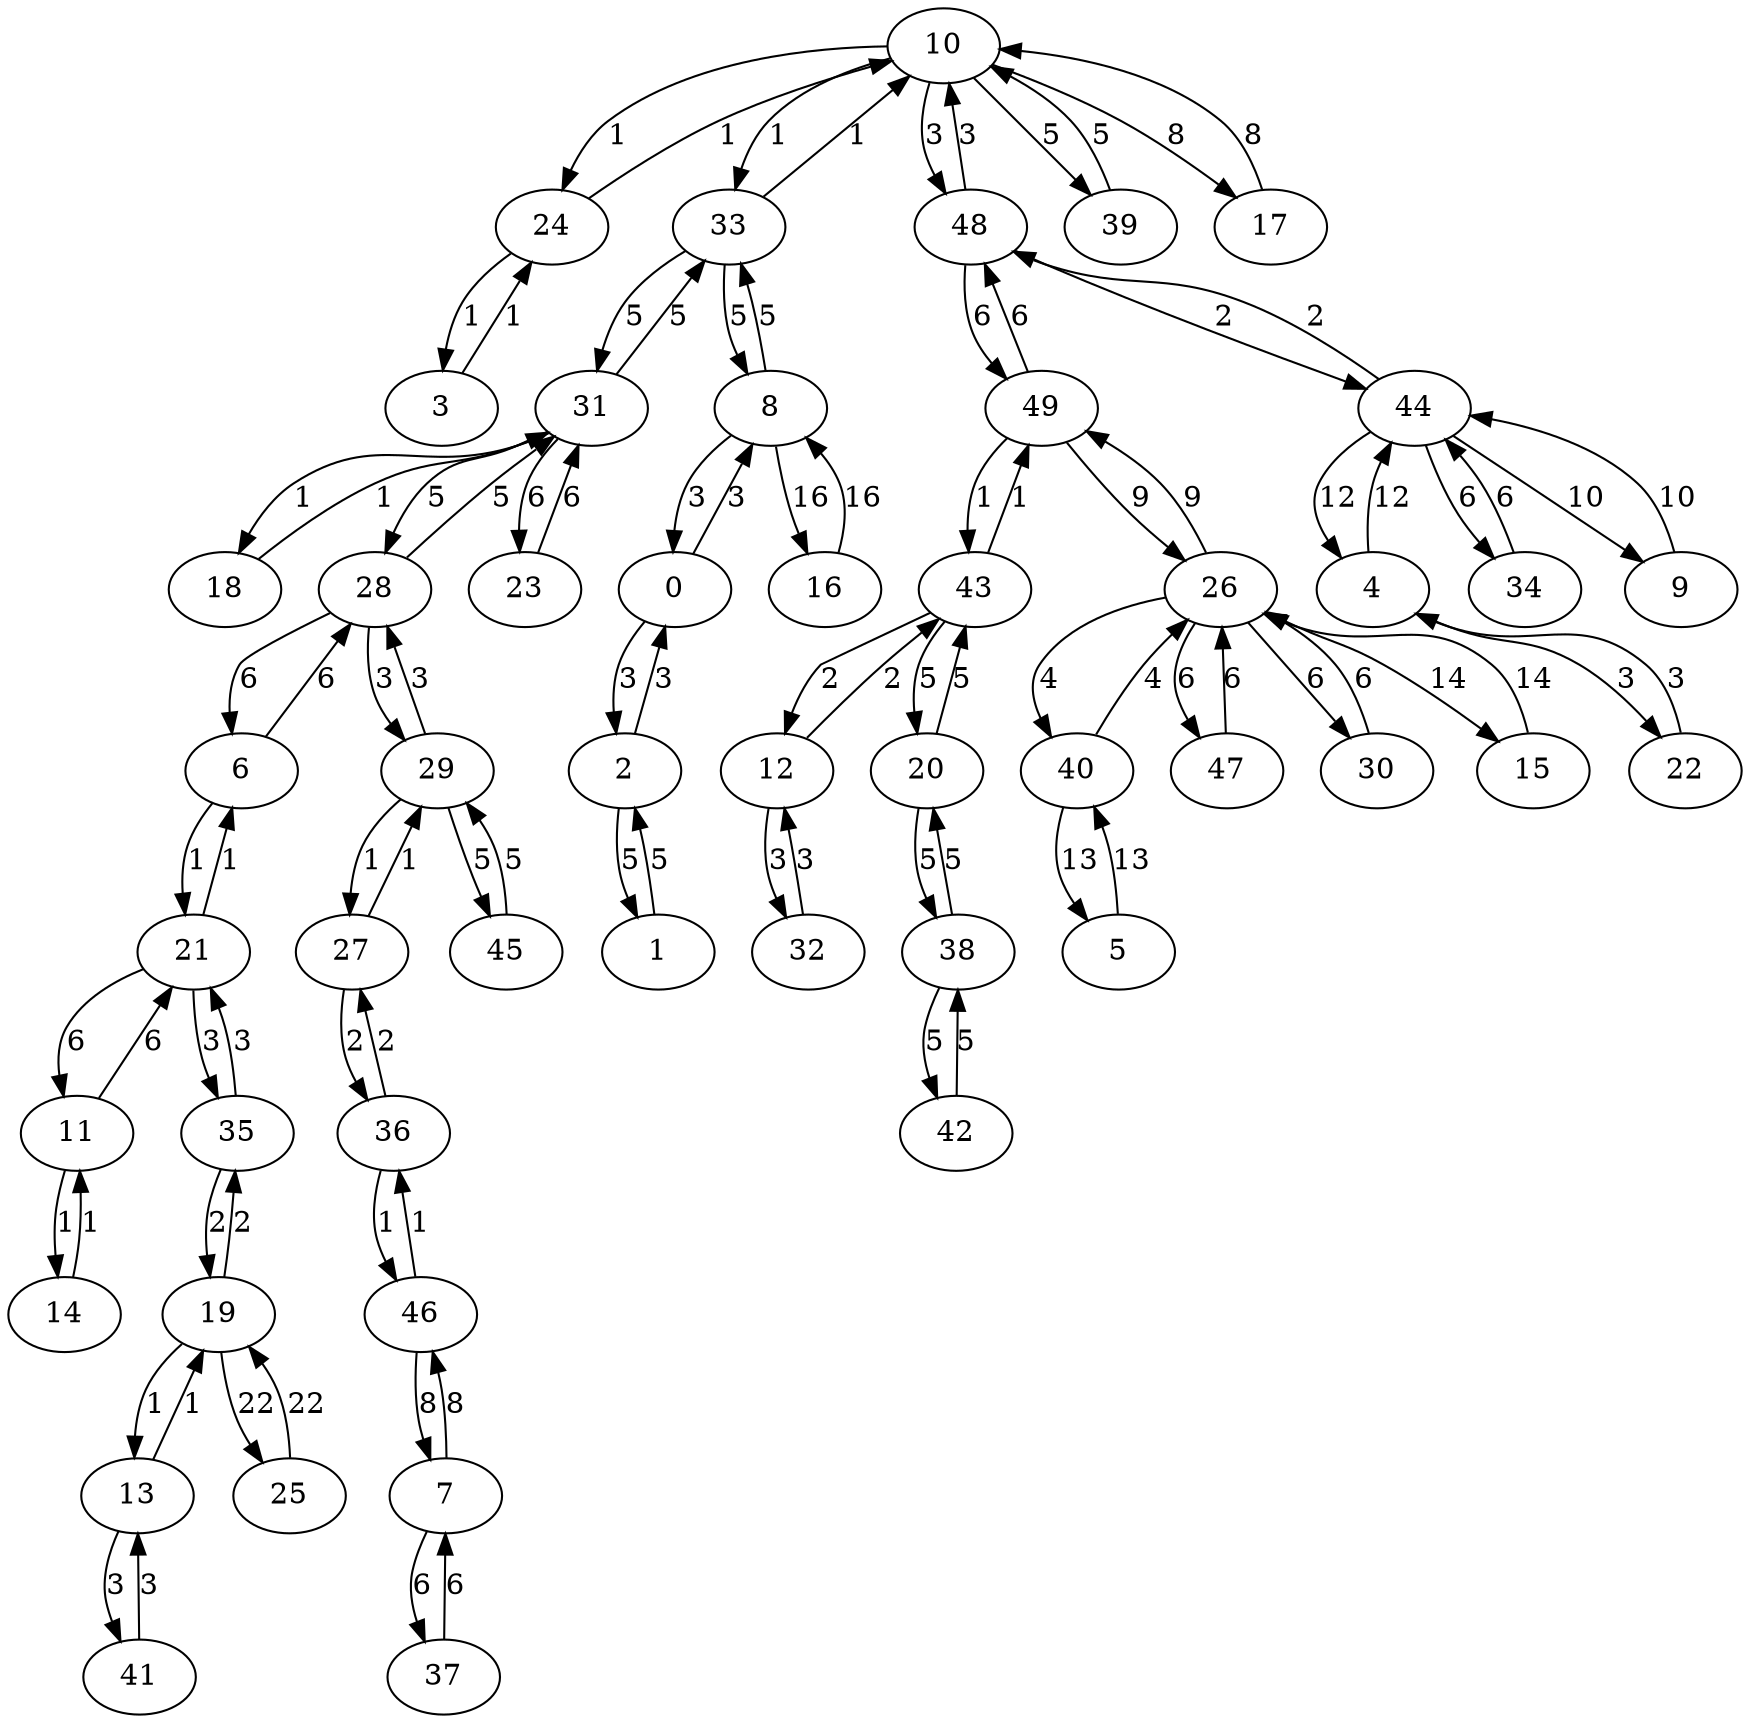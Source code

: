 digraph Gilbert50_KDMST {
10;24;49;43;13;19;46;36;14;11;33;21;6;18;31;3;27;29;48;44;35;12;0;8;28;2;32;4;22;41;26;40;1;45;20;38;42;39;7;37;34;47;30;23;17;9;5;15;16;25;10 -> 24 [label = 1];
24 -> 10 [label = 1];
49 -> 43 [label = 1];
43 -> 49 [label = 1];
13 -> 19 [label = 1];
19 -> 13 [label = 1];
46 -> 36 [label = 1];
36 -> 46 [label = 1];
14 -> 11 [label = 1];
11 -> 14 [label = 1];
10 -> 33 [label = 1];
33 -> 10 [label = 1];
21 -> 6 [label = 1];
6 -> 21 [label = 1];
18 -> 31 [label = 1];
31 -> 18 [label = 1];
3 -> 24 [label = 1];
24 -> 3 [label = 1];
27 -> 29 [label = 1];
29 -> 27 [label = 1];
36 -> 27 [label = 2];
27 -> 36 [label = 2];
48 -> 44 [label = 2];
44 -> 48 [label = 2];
35 -> 19 [label = 2];
19 -> 35 [label = 2];
12 -> 43 [label = 2];
43 -> 12 [label = 2];
0 -> 8 [label = 3];
8 -> 0 [label = 3];
29 -> 28 [label = 3];
28 -> 29 [label = 3];
2 -> 0 [label = 3];
0 -> 2 [label = 3];
32 -> 12 [label = 3];
12 -> 32 [label = 3];
4 -> 22 [label = 3];
22 -> 4 [label = 3];
48 -> 10 [label = 3];
10 -> 48 [label = 3];
13 -> 41 [label = 3];
41 -> 13 [label = 3];
35 -> 21 [label = 3];
21 -> 35 [label = 3];
26 -> 40 [label = 4];
40 -> 26 [label = 4];
1 -> 2 [label = 5];
2 -> 1 [label = 5];
29 -> 45 [label = 5];
45 -> 29 [label = 5];
8 -> 33 [label = 5];
33 -> 8 [label = 5];
20 -> 43 [label = 5];
43 -> 20 [label = 5];
20 -> 38 [label = 5];
38 -> 20 [label = 5];
38 -> 42 [label = 5];
42 -> 38 [label = 5];
28 -> 31 [label = 5];
31 -> 28 [label = 5];
10 -> 39 [label = 5];
39 -> 10 [label = 5];
31 -> 33 [label = 5];
33 -> 31 [label = 5];
7 -> 37 [label = 6];
37 -> 7 [label = 6];
49 -> 48 [label = 6];
48 -> 49 [label = 6];
34 -> 44 [label = 6];
44 -> 34 [label = 6];
21 -> 11 [label = 6];
11 -> 21 [label = 6];
28 -> 6 [label = 6];
6 -> 28 [label = 6];
26 -> 47 [label = 6];
47 -> 26 [label = 6];
26 -> 30 [label = 6];
30 -> 26 [label = 6];
23 -> 31 [label = 6];
31 -> 23 [label = 6];
7 -> 46 [label = 8];
46 -> 7 [label = 8];
17 -> 10 [label = 8];
10 -> 17 [label = 8];
26 -> 49 [label = 9];
49 -> 26 [label = 9];
9 -> 44 [label = 10];
44 -> 9 [label = 10];
4 -> 44 [label = 12];
44 -> 4 [label = 12];
5 -> 40 [label = 13];
40 -> 5 [label = 13];
15 -> 26 [label = 14];
26 -> 15 [label = 14];
16 -> 8 [label = 16];
8 -> 16 [label = 16];
19 -> 25 [label = 22];
25 -> 19 [label = 22];
}
